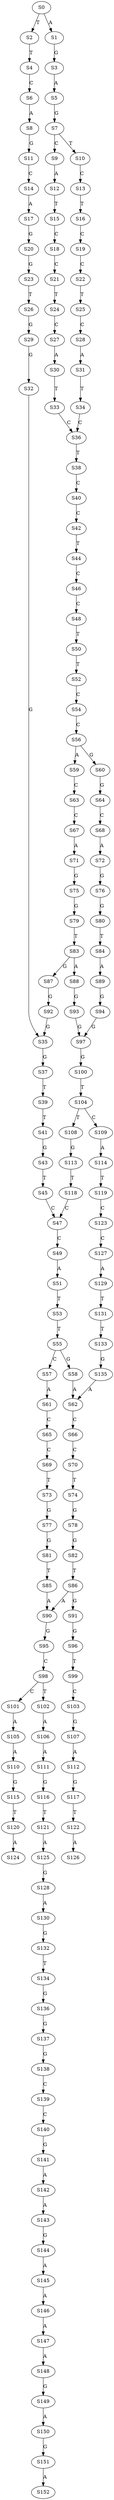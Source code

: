 strict digraph  {
	S0 -> S1 [ label = A ];
	S0 -> S2 [ label = T ];
	S1 -> S3 [ label = G ];
	S2 -> S4 [ label = T ];
	S3 -> S5 [ label = A ];
	S4 -> S6 [ label = C ];
	S5 -> S7 [ label = G ];
	S6 -> S8 [ label = A ];
	S7 -> S9 [ label = C ];
	S7 -> S10 [ label = T ];
	S8 -> S11 [ label = G ];
	S9 -> S12 [ label = A ];
	S10 -> S13 [ label = C ];
	S11 -> S14 [ label = C ];
	S12 -> S15 [ label = T ];
	S13 -> S16 [ label = T ];
	S14 -> S17 [ label = A ];
	S15 -> S18 [ label = C ];
	S16 -> S19 [ label = C ];
	S17 -> S20 [ label = G ];
	S18 -> S21 [ label = C ];
	S19 -> S22 [ label = C ];
	S20 -> S23 [ label = G ];
	S21 -> S24 [ label = T ];
	S22 -> S25 [ label = T ];
	S23 -> S26 [ label = T ];
	S24 -> S27 [ label = C ];
	S25 -> S28 [ label = C ];
	S26 -> S29 [ label = G ];
	S27 -> S30 [ label = A ];
	S28 -> S31 [ label = A ];
	S29 -> S32 [ label = G ];
	S30 -> S33 [ label = T ];
	S31 -> S34 [ label = T ];
	S32 -> S35 [ label = G ];
	S33 -> S36 [ label = C ];
	S34 -> S36 [ label = C ];
	S35 -> S37 [ label = G ];
	S36 -> S38 [ label = T ];
	S37 -> S39 [ label = T ];
	S38 -> S40 [ label = C ];
	S39 -> S41 [ label = T ];
	S40 -> S42 [ label = C ];
	S41 -> S43 [ label = G ];
	S42 -> S44 [ label = T ];
	S43 -> S45 [ label = T ];
	S44 -> S46 [ label = C ];
	S45 -> S47 [ label = C ];
	S46 -> S48 [ label = C ];
	S47 -> S49 [ label = C ];
	S48 -> S50 [ label = T ];
	S49 -> S51 [ label = A ];
	S50 -> S52 [ label = T ];
	S51 -> S53 [ label = T ];
	S52 -> S54 [ label = C ];
	S53 -> S55 [ label = T ];
	S54 -> S56 [ label = C ];
	S55 -> S57 [ label = C ];
	S55 -> S58 [ label = G ];
	S56 -> S59 [ label = A ];
	S56 -> S60 [ label = G ];
	S57 -> S61 [ label = A ];
	S58 -> S62 [ label = A ];
	S59 -> S63 [ label = C ];
	S60 -> S64 [ label = G ];
	S61 -> S65 [ label = C ];
	S62 -> S66 [ label = C ];
	S63 -> S67 [ label = C ];
	S64 -> S68 [ label = C ];
	S65 -> S69 [ label = C ];
	S66 -> S70 [ label = C ];
	S67 -> S71 [ label = A ];
	S68 -> S72 [ label = A ];
	S69 -> S73 [ label = T ];
	S70 -> S74 [ label = T ];
	S71 -> S75 [ label = G ];
	S72 -> S76 [ label = G ];
	S73 -> S77 [ label = G ];
	S74 -> S78 [ label = G ];
	S75 -> S79 [ label = G ];
	S76 -> S80 [ label = G ];
	S77 -> S81 [ label = G ];
	S78 -> S82 [ label = G ];
	S79 -> S83 [ label = T ];
	S80 -> S84 [ label = T ];
	S81 -> S85 [ label = T ];
	S82 -> S86 [ label = T ];
	S83 -> S87 [ label = G ];
	S83 -> S88 [ label = A ];
	S84 -> S89 [ label = A ];
	S85 -> S90 [ label = A ];
	S86 -> S91 [ label = G ];
	S86 -> S90 [ label = A ];
	S87 -> S92 [ label = G ];
	S88 -> S93 [ label = G ];
	S89 -> S94 [ label = G ];
	S90 -> S95 [ label = G ];
	S91 -> S96 [ label = G ];
	S92 -> S35 [ label = G ];
	S93 -> S97 [ label = G ];
	S94 -> S97 [ label = G ];
	S95 -> S98 [ label = C ];
	S96 -> S99 [ label = T ];
	S97 -> S100 [ label = G ];
	S98 -> S101 [ label = C ];
	S98 -> S102 [ label = T ];
	S99 -> S103 [ label = C ];
	S100 -> S104 [ label = T ];
	S101 -> S105 [ label = A ];
	S102 -> S106 [ label = A ];
	S103 -> S107 [ label = G ];
	S104 -> S108 [ label = T ];
	S104 -> S109 [ label = C ];
	S105 -> S110 [ label = A ];
	S106 -> S111 [ label = A ];
	S107 -> S112 [ label = A ];
	S108 -> S113 [ label = G ];
	S109 -> S114 [ label = A ];
	S110 -> S115 [ label = G ];
	S111 -> S116 [ label = G ];
	S112 -> S117 [ label = G ];
	S113 -> S118 [ label = T ];
	S114 -> S119 [ label = T ];
	S115 -> S120 [ label = T ];
	S116 -> S121 [ label = T ];
	S117 -> S122 [ label = T ];
	S118 -> S47 [ label = C ];
	S119 -> S123 [ label = C ];
	S120 -> S124 [ label = A ];
	S121 -> S125 [ label = A ];
	S122 -> S126 [ label = A ];
	S123 -> S127 [ label = C ];
	S125 -> S128 [ label = G ];
	S127 -> S129 [ label = A ];
	S128 -> S130 [ label = A ];
	S129 -> S131 [ label = T ];
	S130 -> S132 [ label = G ];
	S131 -> S133 [ label = T ];
	S132 -> S134 [ label = T ];
	S133 -> S135 [ label = G ];
	S134 -> S136 [ label = G ];
	S135 -> S62 [ label = A ];
	S136 -> S137 [ label = G ];
	S137 -> S138 [ label = G ];
	S138 -> S139 [ label = C ];
	S139 -> S140 [ label = C ];
	S140 -> S141 [ label = G ];
	S141 -> S142 [ label = A ];
	S142 -> S143 [ label = A ];
	S143 -> S144 [ label = G ];
	S144 -> S145 [ label = A ];
	S145 -> S146 [ label = A ];
	S146 -> S147 [ label = A ];
	S147 -> S148 [ label = A ];
	S148 -> S149 [ label = G ];
	S149 -> S150 [ label = A ];
	S150 -> S151 [ label = G ];
	S151 -> S152 [ label = A ];
}
